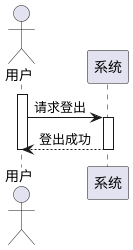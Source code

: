 @startuml
actor 用户
activate 用户
用户->系统:请求登出
activate 系统
系统-->用户:登出成功
deactivate 系统
deactivate 用户
@enduml